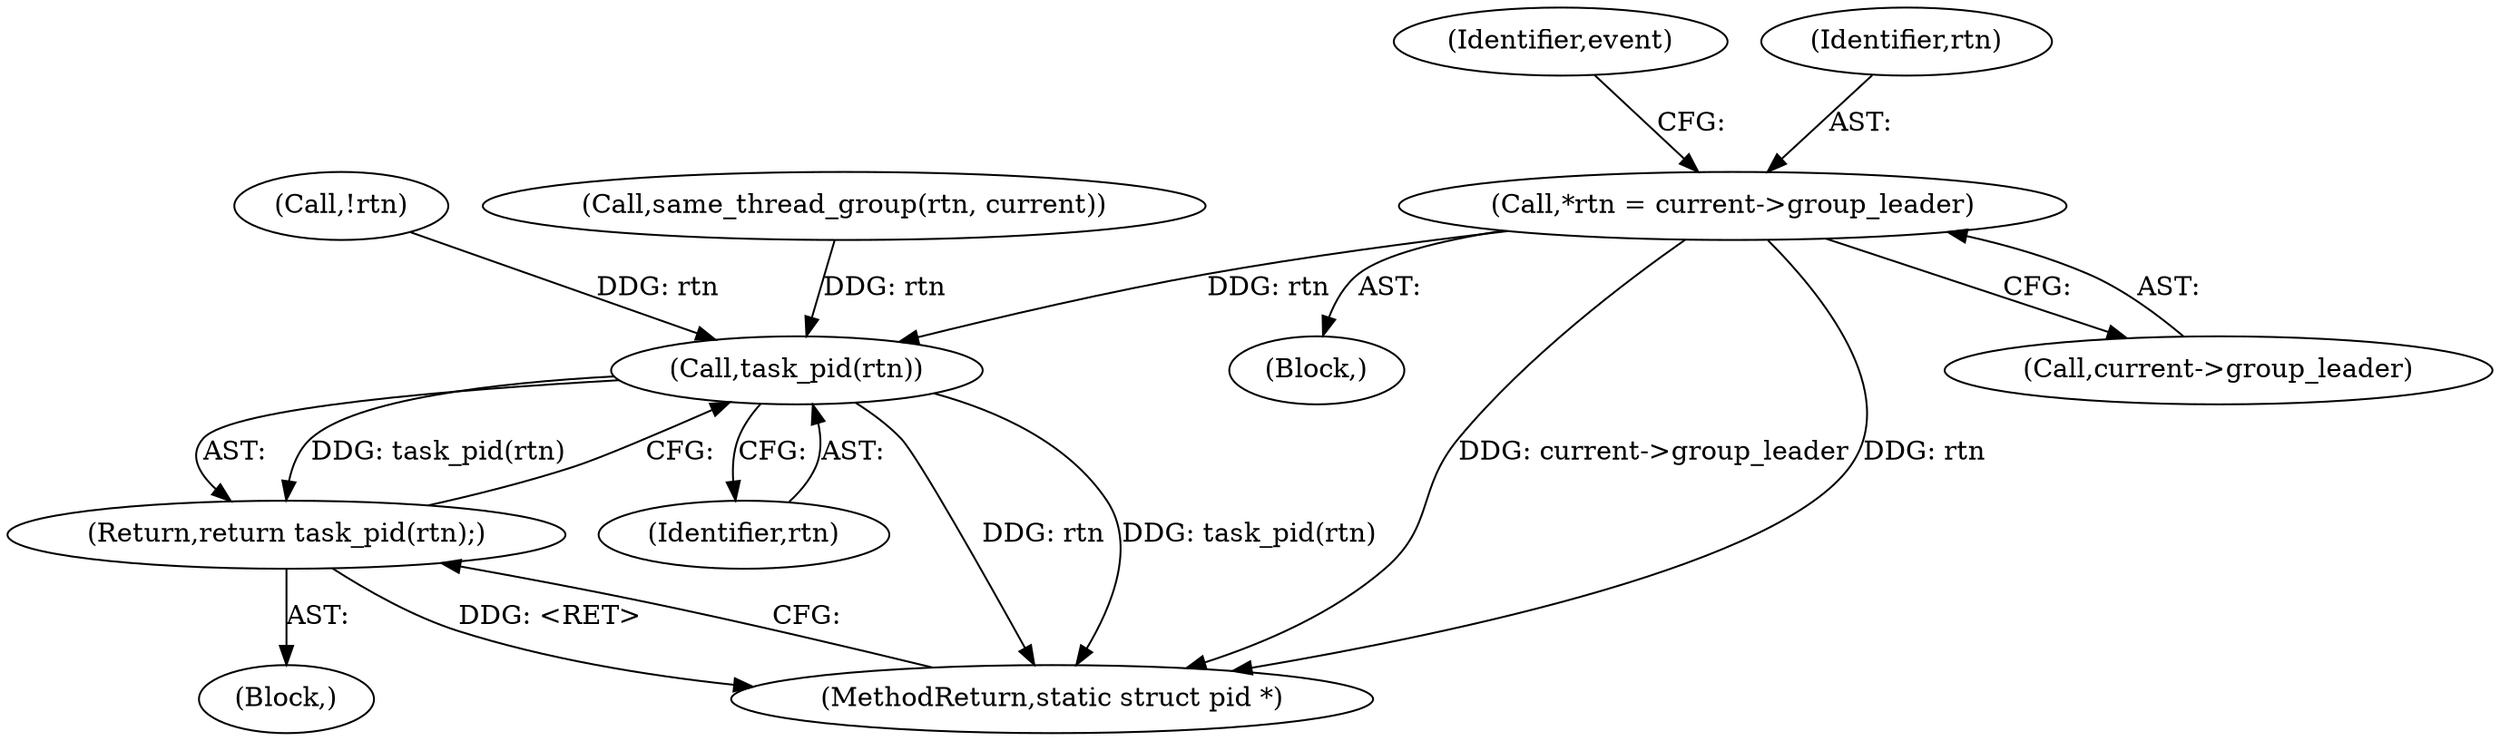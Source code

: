 digraph "0_linux_cef31d9af908243421258f1df35a4a644604efbe_1@pointer" {
"1000106" [label="(Call,*rtn = current->group_leader)"];
"1000151" [label="(Call,task_pid(rtn))"];
"1000150" [label="(Return,return task_pid(rtn);)"];
"1000104" [label="(Block,)"];
"1000151" [label="(Call,task_pid(rtn))"];
"1000152" [label="(Identifier,rtn)"];
"1000106" [label="(Call,*rtn = current->group_leader)"];
"1000150" [label="(Return,return task_pid(rtn);)"];
"1000113" [label="(Identifier,event)"];
"1000125" [label="(Call,!rtn)"];
"1000156" [label="(MethodReturn,static struct pid *)"];
"1000128" [label="(Call,same_thread_group(rtn, current))"];
"1000108" [label="(Call,current->group_leader)"];
"1000107" [label="(Identifier,rtn)"];
"1000115" [label="(Block,)"];
"1000106" -> "1000104"  [label="AST: "];
"1000106" -> "1000108"  [label="CFG: "];
"1000107" -> "1000106"  [label="AST: "];
"1000108" -> "1000106"  [label="AST: "];
"1000113" -> "1000106"  [label="CFG: "];
"1000106" -> "1000156"  [label="DDG: current->group_leader"];
"1000106" -> "1000156"  [label="DDG: rtn"];
"1000106" -> "1000151"  [label="DDG: rtn"];
"1000151" -> "1000150"  [label="AST: "];
"1000151" -> "1000152"  [label="CFG: "];
"1000152" -> "1000151"  [label="AST: "];
"1000150" -> "1000151"  [label="CFG: "];
"1000151" -> "1000156"  [label="DDG: rtn"];
"1000151" -> "1000156"  [label="DDG: task_pid(rtn)"];
"1000151" -> "1000150"  [label="DDG: task_pid(rtn)"];
"1000125" -> "1000151"  [label="DDG: rtn"];
"1000128" -> "1000151"  [label="DDG: rtn"];
"1000150" -> "1000115"  [label="AST: "];
"1000156" -> "1000150"  [label="CFG: "];
"1000150" -> "1000156"  [label="DDG: <RET>"];
}
